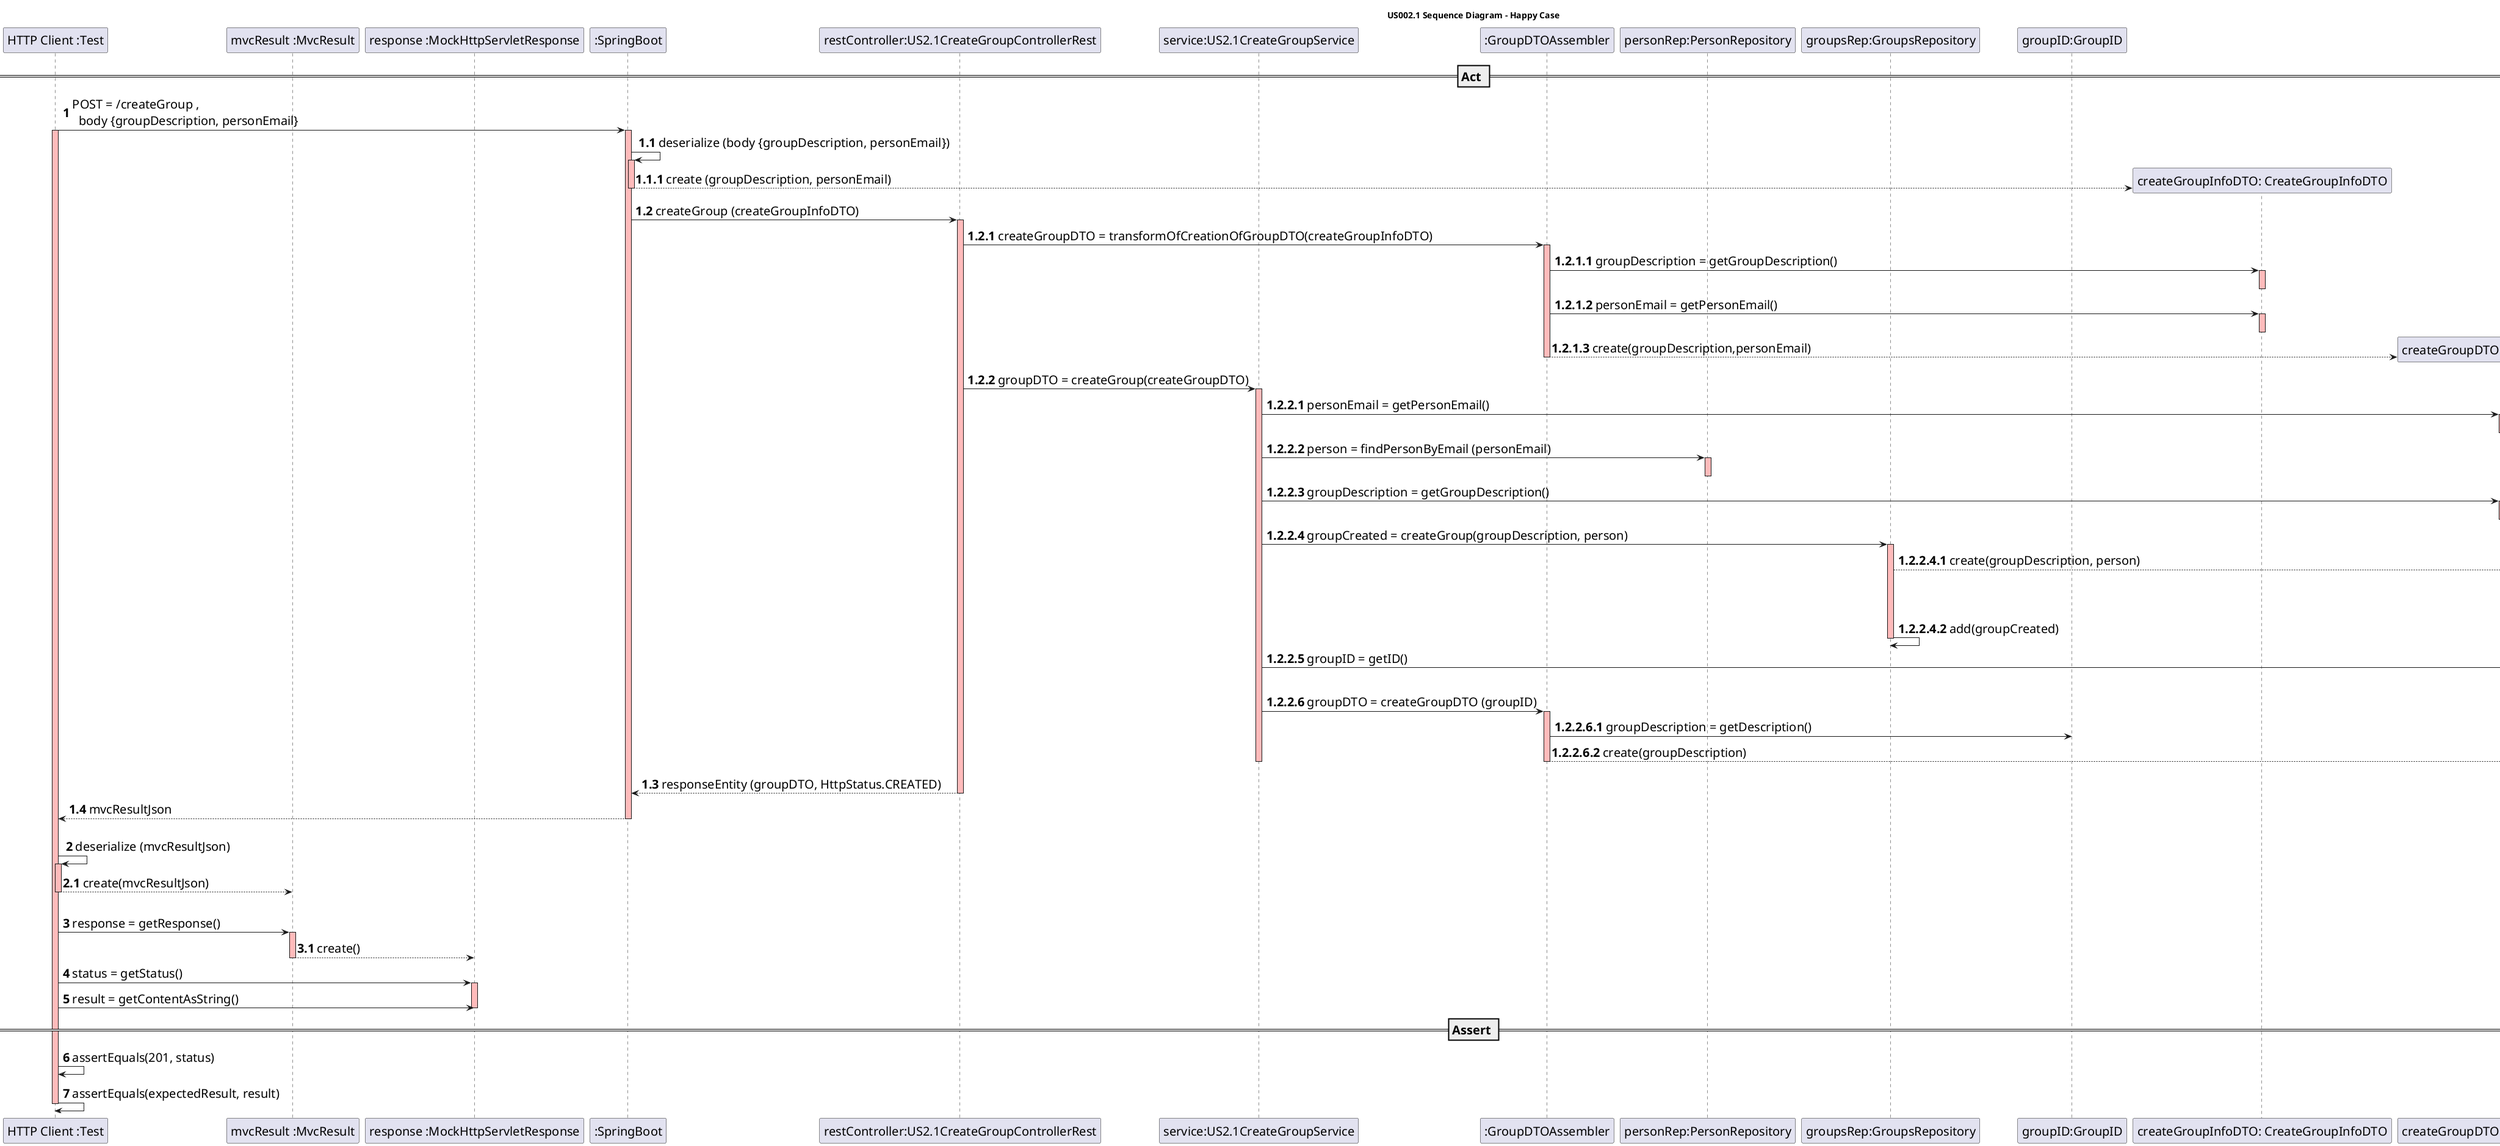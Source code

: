 @startuml

skinparam DefaultFontSize 20

title US002.1 Sequence Diagram - Happy Case

participant "HTTP Client :Test"
participant "mvcResult :MvcResult"
participant "response :MockHttpServletResponse"
participant ":SpringBoot"
participant "restController:US2.1CreateGroupControllerRest"
participant "service:US2.1CreateGroupService"
participant ":GroupDTOAssembler"
participant "personRep:PersonRepository"
participant "groupsRep:GroupsRepository"
participant "groupID:GroupID"



== Act ==

autonumber
"HTTP Client :Test" -> ":SpringBoot": POST = /createGroup ,\n  body {groupDescription, personEmail}
activate "HTTP Client :Test" #FFBBBB

autonumber 1.1

activate ":SpringBoot" #FFBBBB

":SpringBoot" -> ":SpringBoot" : deserialize (body {groupDescription, personEmail})

activate ":SpringBoot" #FFBBBB
autonumber 1.1.1
create "createGroupInfoDTO: CreateGroupInfoDTO"
":SpringBoot" --> "createGroupInfoDTO: CreateGroupInfoDTO" : create (groupDescription, personEmail)
deactivate ":SpringBoot"

autonumber 1.2
":SpringBoot" -> "restController:US2.1CreateGroupControllerRest" : createGroup (createGroupInfoDTO)

autonumber 1.2.1
activate "restController:US2.1CreateGroupControllerRest" #FFBBBB
"restController:US2.1CreateGroupControllerRest" -> ":GroupDTOAssembler": createGroupDTO = transformOfCreationOfGroupDTO(createGroupInfoDTO)

autonumber 1.2.1.1

activate ":GroupDTOAssembler" #FFBBBB

":GroupDTOAssembler" -> "createGroupInfoDTO: CreateGroupInfoDTO": groupDescription = getGroupDescription()

activate "createGroupInfoDTO: CreateGroupInfoDTO" #FFBBBB
deactivate "createGroupInfoDTO: CreateGroupInfoDTO" #FFBBBB

":GroupDTOAssembler" -> "createGroupInfoDTO: CreateGroupInfoDTO": personEmail = getPersonEmail()
activate "createGroupInfoDTO: CreateGroupInfoDTO" #FFBBBB
deactivate "createGroupInfoDTO: CreateGroupInfoDTO" #FFBBBB

create "createGroupDTO:CreateGroupDTO"
":GroupDTOAssembler" --> "createGroupDTO:CreateGroupDTO": create(groupDescription,personEmail)
deactivate ":GroupDTOAssembler"

autonumber 1.2.2
"restController:US2.1CreateGroupControllerRest" -> "service:US2.1CreateGroupService" : groupDTO = createGroup(createGroupDTO)


autonumber 1.2.2.1
activate "service:US2.1CreateGroupService" #FFBBBB
"service:US2.1CreateGroupService" -> "createGroupDTO:CreateGroupDTO" : personEmail = getPersonEmail()
activate "createGroupDTO:CreateGroupDTO" #FFBBBB
deactivate "createGroupDTO:CreateGroupDTO"

"service:US2.1CreateGroupService" -> "personRep:PersonRepository" : person = findPersonByEmail (personEmail)
activate "personRep:PersonRepository" #FFBBBB
deactivate "personRep:PersonRepository"

"service:US2.1CreateGroupService" -> "createGroupDTO:CreateGroupDTO" : groupDescription = getGroupDescription()
activate "createGroupDTO:CreateGroupDTO" #FFBBBB
deactivate "createGroupDTO:CreateGroupDTO"

"service:US2.1CreateGroupService" -> "groupsRep:GroupsRepository" : groupCreated = createGroup(groupDescription, person)
activate "groupsRep:GroupsRepository" #FFBBBB

autonumber 1.2.2.4.1
create "groupCreated:Group"
"groupsRep:GroupsRepository" --> "groupCreated:Group" : create(groupDescription, person)

activate "groupCreated:Group" #FFBBBB
autonumber 1.2.2.4.1.1
"groupCreated:Group" -> "groupCreated:Group" : addMember(person)
deactivate "groupCreated:Group"

autonumber 1.2.2.4.2
"groupsRep:GroupsRepository" -> "groupsRep:GroupsRepository" :add(groupCreated)
deactivate "groupsRep:GroupsRepository"

autonumber 1.2.2.5

"service:US2.1CreateGroupService" -> "groupCreated:Group" : groupID = getID()
activate "groupCreated:Group" #FFBBBB
deactivate "groupCreated:Group"

"service:US2.1CreateGroupService" -> ":GroupDTOAssembler" : groupDTO = createGroupDTO (groupID)

autonumber 1.2.2.6.1
activate ":GroupDTOAssembler" #FFBBBB
":GroupDTOAssembler" -> "groupID:GroupID" : groupDescription = getDescription()

create "groupDTO:GroupDTO"
":GroupDTOAssembler" --> "groupDTO:GroupDTO" : create(groupDescription)

deactivate ":GroupDTOAssembler"
deactivate "service:US2.1CreateGroupService"

autonumber 1.3
return responseEntity (groupDTO, HttpStatus.CREATED)

deactivate "restController:US2.1CreateGroupControllerRest"

"HTTP Client :Test" <-- ":SpringBoot" : mvcResultJson
deactivate ":SpringBoot"

autonumber 2
|||
"HTTP Client :Test" -> "HTTP Client :Test" : deserialize (mvcResultJson)
activate "HTTP Client :Test" #FFBBBB

autonumber 2.1
"HTTP Client :Test" --> "mvcResult :MvcResult" : create(mvcResultJson)
deactivate "HTTP Client :Test"

|||

autonumber 3
"HTTP Client :Test" -> "mvcResult :MvcResult" : response = getResponse()

autonumber 3.1

activate "mvcResult :MvcResult" #FFBBBB
"mvcResult :MvcResult" --> "response :MockHttpServletResponse" : create()
deactivate "mvcResult :MvcResult"

autonumber 4
"HTTP Client :Test" -> "response :MockHttpServletResponse" : status = getStatus()
activate "response :MockHttpServletResponse" #FFBBBB
"HTTP Client :Test" -> "response :MockHttpServletResponse" : result = getContentAsString()
deactivate "response :MockHttpServletResponse" #FFBBBB
== Assert ==

"HTTP Client :Test" -> "HTTP Client :Test" : assertEquals(201, status)
"HTTP Client :Test" -> "HTTP Client :Test" : assertEquals(expectedResult, result)
deactivate "HTTP Client :Test"

@enduml

